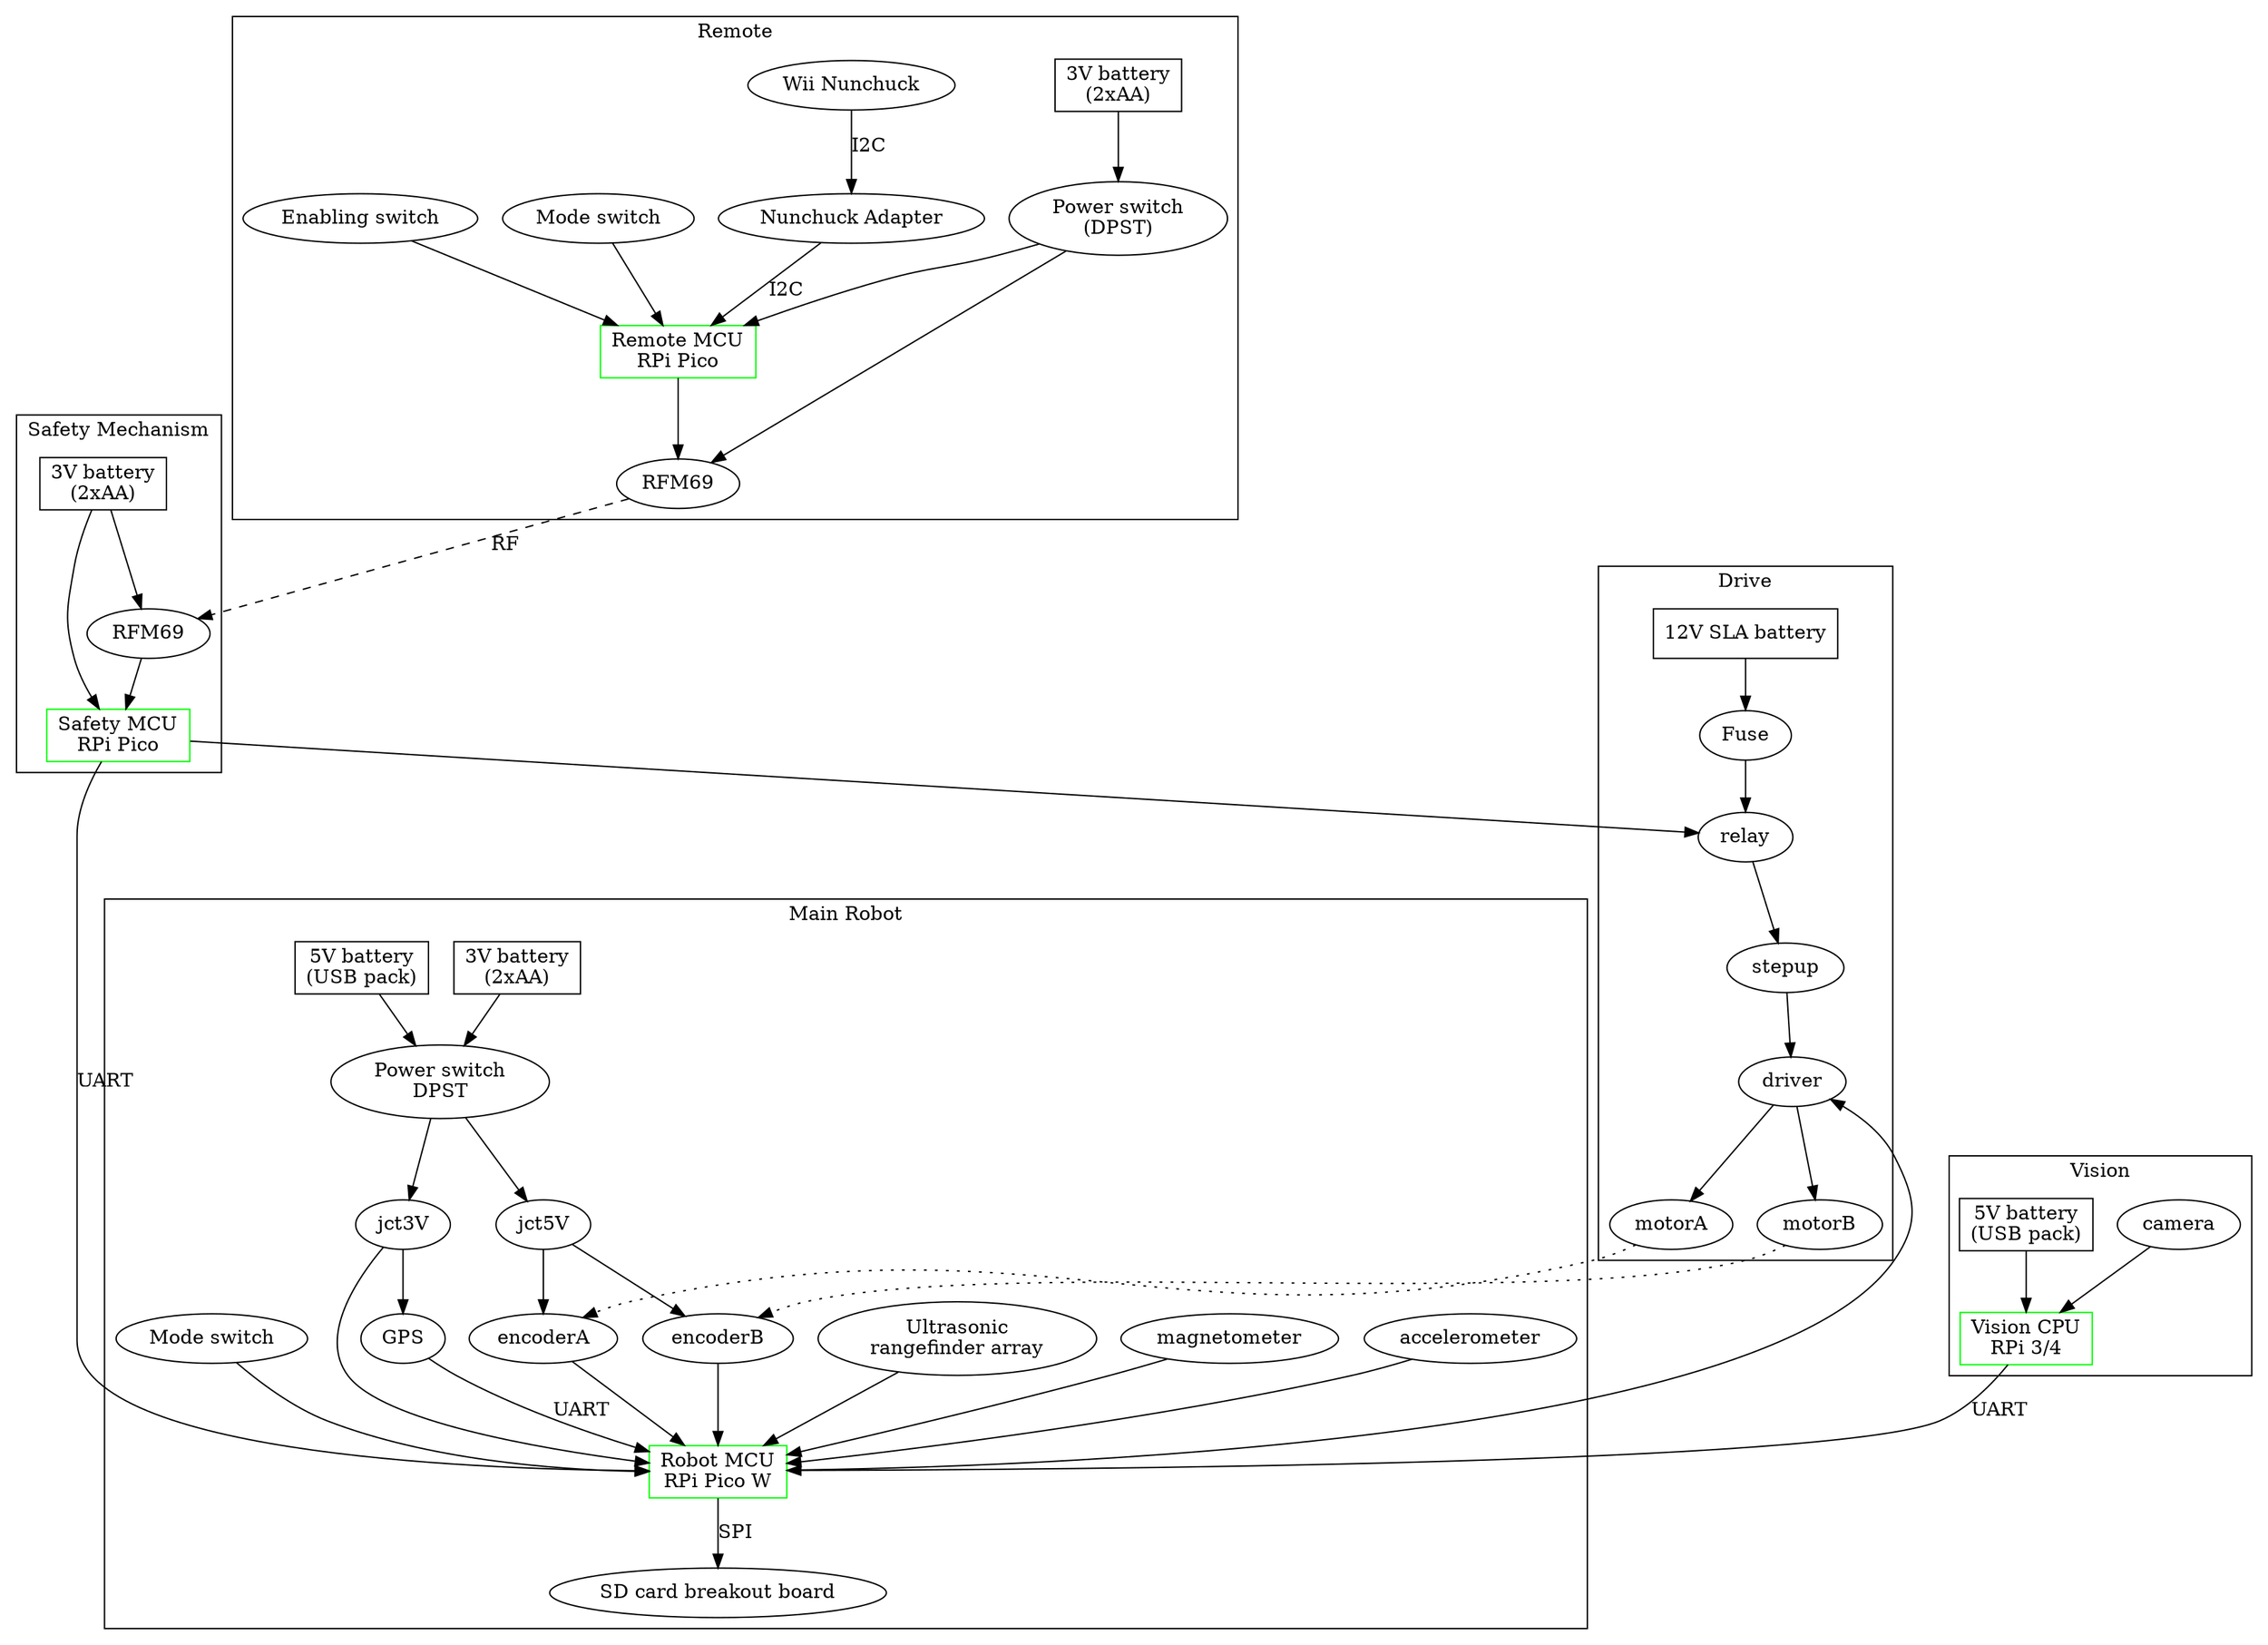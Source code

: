 digraph G {

    subgraph clusterSafeG {
        label="Safety Mechanism";
        batt3VSafe -> picoSafe;
        batt3VSafe -> rfSafe;
        rfSafe -> picoSafe;
    }

    subgraph clusterDriveG {
        label="Drive";
        batt12V -> fuse -> relay -> stepup -> driver;
        driver -> motorA;
        driver -> motorB;
    }

    subgraph clusterRemoteG {
        label="Remote";
        batt3VRemote -> swRemotePower -> picoRemote;
        swRemotePower -> rfRemote;
        swModeRemote -> picoRemote;
        btnEnable -> picoRemote;
        picoRemote -> rfRemote;
        nunchuck -> nunchuckAdapter -> picoRemote [label="I2C"];
    }

    subgraph clusterMainBotG {
        label="Main Robot";
        batt3VBot -> swBotPower -> jct3V;
        batt5VEncoders -> swBotPower -> jct5V;
        jct3V -> picoBot;
        jct3V -> GPS;
        jct5V -> encoderA;
        jct5V -> encoderB;
        swModeBot -> picoBot;
        picoBot -> logger [label="SPI"];
        accelerometer -> picoBot;
        magnetometer -> picoBot;
        ultrasonics -> picoBot;
        encoderA -> picoBot;
        encoderB -> picoBot;
    }

    subgraph clusterVisionG {
        label="Vision";
        camera -> visionRPi;
        battVision -> visionRPi;
    }

    // Inter-cluster edges
    picoSafe -> relay;
    picoBot -> driver;
    motorA -> encoderA [style=dotted];
    motorB -> encoderB [style=dotted];
    rfRemote -> rfSafe [style=dashed,label="RF"];
    picoSafe -> picoBot [label="UART"];
    visionRPi -> picoBot [label="UART"];
    
    // Node shapes
    batt12V, batt5VEncoders, batt3VBot, batt3VSafe, batt3VRemote, battVision [shape=rect,fillcolor=red];
    picoBot, picoSafe, picoRemote, visionRPi [shape=rect, color=green, fillcolor=green];

    // Node labels
    fuse [label="Fuse"];
    rfRemote, rfSafe [label="RFM69"];
    swRemotePower [label="Power switch\n(DPST)"];
    swBotPower [label="Power switch\nDPST"];
    btnEnable [label="Enabling switch"];
    nunchuck [label="Wii Nunchuck"];
    nunchuckAdapter [label="Nunchuck Adapter"];
    batt12V [label="12V SLA battery"];
    batt5VEncoders, battVision [label="5V battery\n(USB pack)"];
    batt3VBot, batt3VSafe, batt3VRemote [label="3V battery\n(2xAA)"];
    logger [label="SD card breakout board"];
    swModeBot, swModeRemote [label="Mode switch"];
    ultrasonics [label="Ultrasonic\nrangefinder array"];

    // Connection labels
    GPS -> picoBot [label="UART"];

    // MCU & CPU labels
    picoBot [label="Robot MCU\nRPi Pico W"];
    picoSafe [label="Safety MCU\nRPi Pico"];
    picoRemote [label="Remote MCU\nRPi Pico"];
    visionRPi [label="Vision CPU\nRPi 3/4"];

}